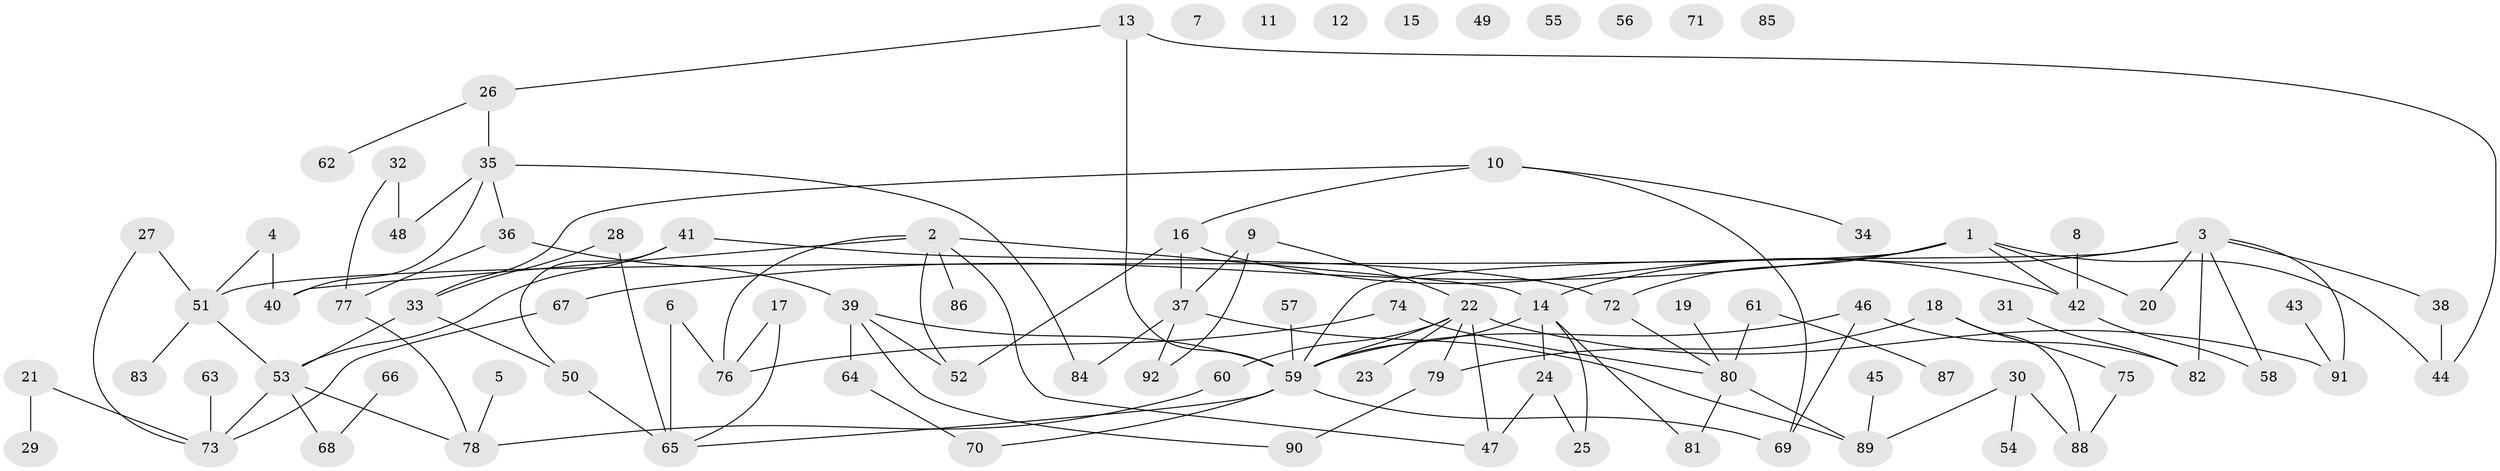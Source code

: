 // Generated by graph-tools (version 1.1) at 2025/33/03/09/25 02:33:30]
// undirected, 92 vertices, 120 edges
graph export_dot {
graph [start="1"]
  node [color=gray90,style=filled];
  1;
  2;
  3;
  4;
  5;
  6;
  7;
  8;
  9;
  10;
  11;
  12;
  13;
  14;
  15;
  16;
  17;
  18;
  19;
  20;
  21;
  22;
  23;
  24;
  25;
  26;
  27;
  28;
  29;
  30;
  31;
  32;
  33;
  34;
  35;
  36;
  37;
  38;
  39;
  40;
  41;
  42;
  43;
  44;
  45;
  46;
  47;
  48;
  49;
  50;
  51;
  52;
  53;
  54;
  55;
  56;
  57;
  58;
  59;
  60;
  61;
  62;
  63;
  64;
  65;
  66;
  67;
  68;
  69;
  70;
  71;
  72;
  73;
  74;
  75;
  76;
  77;
  78;
  79;
  80;
  81;
  82;
  83;
  84;
  85;
  86;
  87;
  88;
  89;
  90;
  91;
  92;
  1 -- 20;
  1 -- 42;
  1 -- 44;
  1 -- 51;
  1 -- 67;
  1 -- 72;
  2 -- 14;
  2 -- 40;
  2 -- 47;
  2 -- 52;
  2 -- 76;
  2 -- 86;
  3 -- 14;
  3 -- 20;
  3 -- 38;
  3 -- 58;
  3 -- 59;
  3 -- 82;
  3 -- 91;
  4 -- 40;
  4 -- 51;
  5 -- 78;
  6 -- 65;
  6 -- 76;
  8 -- 42;
  9 -- 22;
  9 -- 37;
  9 -- 92;
  10 -- 16;
  10 -- 33;
  10 -- 34;
  10 -- 69;
  13 -- 26;
  13 -- 44;
  13 -- 59;
  14 -- 24;
  14 -- 25;
  14 -- 59;
  14 -- 81;
  16 -- 37;
  16 -- 42;
  16 -- 52;
  17 -- 65;
  17 -- 76;
  18 -- 75;
  18 -- 79;
  18 -- 88;
  19 -- 80;
  21 -- 29;
  21 -- 73;
  22 -- 23;
  22 -- 47;
  22 -- 59;
  22 -- 60;
  22 -- 79;
  22 -- 91;
  24 -- 25;
  24 -- 47;
  26 -- 35;
  26 -- 62;
  27 -- 51;
  27 -- 73;
  28 -- 33;
  28 -- 65;
  30 -- 54;
  30 -- 88;
  30 -- 89;
  31 -- 82;
  32 -- 48;
  32 -- 77;
  33 -- 50;
  33 -- 53;
  35 -- 36;
  35 -- 40;
  35 -- 48;
  35 -- 84;
  36 -- 39;
  36 -- 77;
  37 -- 84;
  37 -- 89;
  37 -- 92;
  38 -- 44;
  39 -- 52;
  39 -- 59;
  39 -- 64;
  39 -- 90;
  41 -- 50;
  41 -- 53;
  41 -- 72;
  42 -- 58;
  43 -- 91;
  45 -- 89;
  46 -- 59;
  46 -- 69;
  46 -- 82;
  50 -- 65;
  51 -- 53;
  51 -- 83;
  53 -- 68;
  53 -- 73;
  53 -- 78;
  57 -- 59;
  59 -- 65;
  59 -- 69;
  59 -- 70;
  60 -- 78;
  61 -- 80;
  61 -- 87;
  63 -- 73;
  64 -- 70;
  66 -- 68;
  67 -- 73;
  72 -- 80;
  74 -- 76;
  74 -- 80;
  75 -- 88;
  77 -- 78;
  79 -- 90;
  80 -- 81;
  80 -- 89;
}
